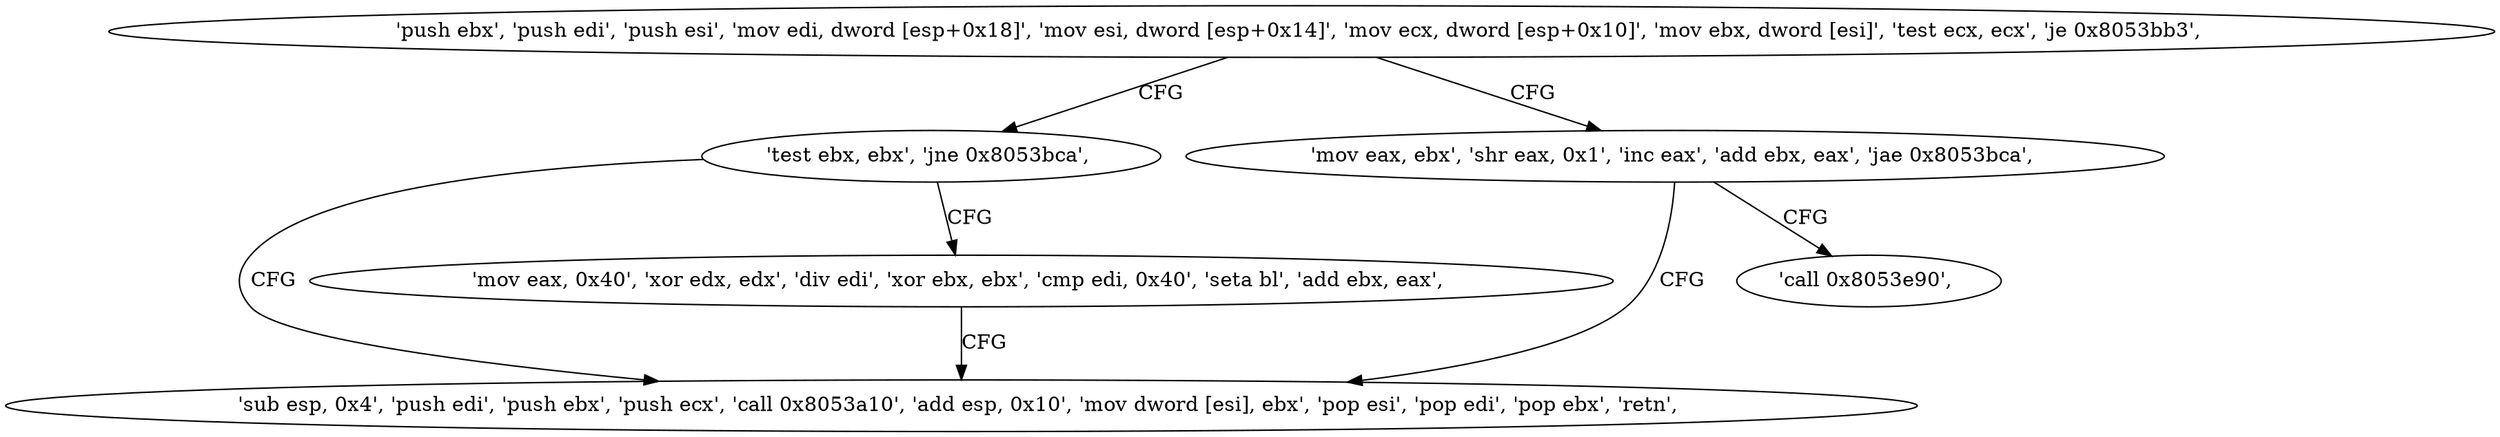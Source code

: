 digraph "func" {
"134560656" [label = "'push ebx', 'push edi', 'push esi', 'mov edi, dword [esp+0x18]', 'mov esi, dword [esp+0x14]', 'mov ecx, dword [esp+0x10]', 'mov ebx, dword [esi]', 'test ecx, ecx', 'je 0x8053bb3', " ]
"134560691" [label = "'test ebx, ebx', 'jne 0x8053bca', " ]
"134560677" [label = "'mov eax, ebx', 'shr eax, 0x1', 'inc eax', 'add ebx, eax', 'jae 0x8053bca', " ]
"134560714" [label = "'sub esp, 0x4', 'push edi', 'push ebx', 'push ecx', 'call 0x8053a10', 'add esp, 0x10', 'mov dword [esi], ebx', 'pop esi', 'pop edi', 'pop ebx', 'retn', " ]
"134560695" [label = "'mov eax, 0x40', 'xor edx, edx', 'div edi', 'xor ebx, ebx', 'cmp edi, 0x40', 'seta bl', 'add ebx, eax', " ]
"134560686" [label = "'call 0x8053e90', " ]
"134560656" -> "134560691" [ label = "CFG" ]
"134560656" -> "134560677" [ label = "CFG" ]
"134560691" -> "134560714" [ label = "CFG" ]
"134560691" -> "134560695" [ label = "CFG" ]
"134560677" -> "134560714" [ label = "CFG" ]
"134560677" -> "134560686" [ label = "CFG" ]
"134560695" -> "134560714" [ label = "CFG" ]
}

